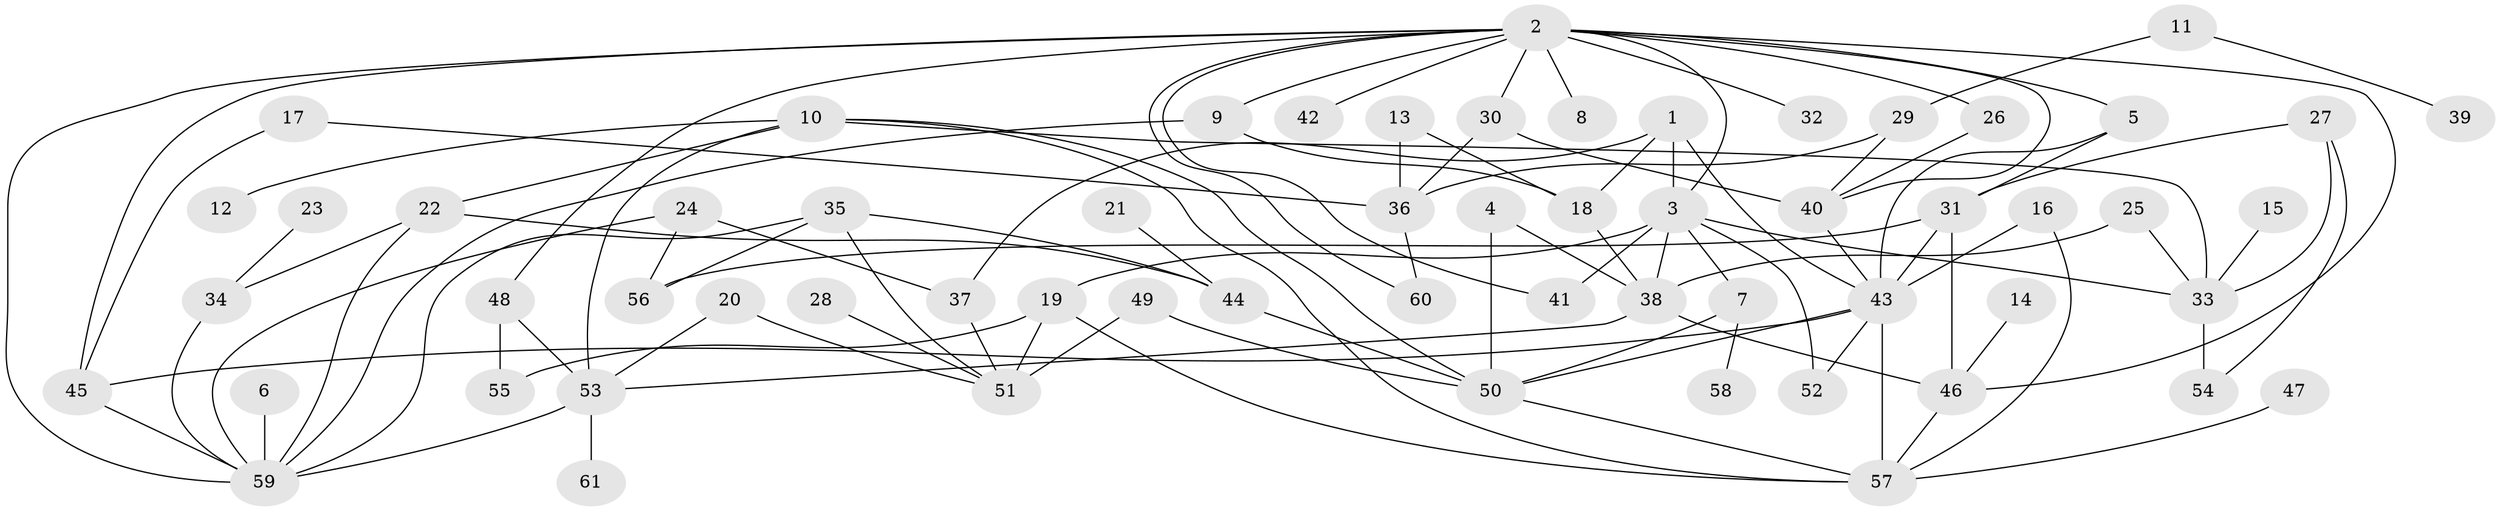 // original degree distribution, {6: 0.04132231404958678, 13: 0.008264462809917356, 8: 0.008264462809917356, 3: 0.2644628099173554, 7: 0.03305785123966942, 2: 0.32231404958677684, 4: 0.06611570247933884, 5: 0.04132231404958678, 1: 0.21487603305785125}
// Generated by graph-tools (version 1.1) at 2025/25/03/09/25 03:25:32]
// undirected, 61 vertices, 104 edges
graph export_dot {
graph [start="1"]
  node [color=gray90,style=filled];
  1;
  2;
  3;
  4;
  5;
  6;
  7;
  8;
  9;
  10;
  11;
  12;
  13;
  14;
  15;
  16;
  17;
  18;
  19;
  20;
  21;
  22;
  23;
  24;
  25;
  26;
  27;
  28;
  29;
  30;
  31;
  32;
  33;
  34;
  35;
  36;
  37;
  38;
  39;
  40;
  41;
  42;
  43;
  44;
  45;
  46;
  47;
  48;
  49;
  50;
  51;
  52;
  53;
  54;
  55;
  56;
  57;
  58;
  59;
  60;
  61;
  1 -- 3 [weight=1.0];
  1 -- 18 [weight=1.0];
  1 -- 37 [weight=1.0];
  1 -- 43 [weight=1.0];
  2 -- 3 [weight=1.0];
  2 -- 5 [weight=2.0];
  2 -- 8 [weight=1.0];
  2 -- 9 [weight=1.0];
  2 -- 26 [weight=1.0];
  2 -- 30 [weight=1.0];
  2 -- 32 [weight=1.0];
  2 -- 40 [weight=1.0];
  2 -- 41 [weight=1.0];
  2 -- 42 [weight=1.0];
  2 -- 45 [weight=1.0];
  2 -- 46 [weight=1.0];
  2 -- 48 [weight=1.0];
  2 -- 59 [weight=1.0];
  2 -- 60 [weight=1.0];
  3 -- 7 [weight=1.0];
  3 -- 19 [weight=1.0];
  3 -- 33 [weight=1.0];
  3 -- 38 [weight=1.0];
  3 -- 41 [weight=1.0];
  3 -- 52 [weight=2.0];
  4 -- 38 [weight=1.0];
  4 -- 50 [weight=1.0];
  5 -- 31 [weight=1.0];
  5 -- 43 [weight=1.0];
  6 -- 59 [weight=1.0];
  7 -- 50 [weight=1.0];
  7 -- 58 [weight=1.0];
  9 -- 18 [weight=1.0];
  9 -- 59 [weight=1.0];
  10 -- 12 [weight=1.0];
  10 -- 22 [weight=1.0];
  10 -- 33 [weight=1.0];
  10 -- 50 [weight=1.0];
  10 -- 53 [weight=1.0];
  10 -- 57 [weight=1.0];
  11 -- 29 [weight=1.0];
  11 -- 39 [weight=1.0];
  13 -- 18 [weight=1.0];
  13 -- 36 [weight=1.0];
  14 -- 46 [weight=1.0];
  15 -- 33 [weight=1.0];
  16 -- 43 [weight=1.0];
  16 -- 57 [weight=1.0];
  17 -- 36 [weight=1.0];
  17 -- 45 [weight=1.0];
  18 -- 38 [weight=1.0];
  19 -- 51 [weight=2.0];
  19 -- 55 [weight=1.0];
  19 -- 57 [weight=1.0];
  20 -- 51 [weight=1.0];
  20 -- 53 [weight=1.0];
  21 -- 44 [weight=1.0];
  22 -- 34 [weight=1.0];
  22 -- 44 [weight=1.0];
  22 -- 59 [weight=1.0];
  23 -- 34 [weight=1.0];
  24 -- 37 [weight=1.0];
  24 -- 56 [weight=1.0];
  24 -- 59 [weight=1.0];
  25 -- 33 [weight=1.0];
  25 -- 38 [weight=1.0];
  26 -- 40 [weight=1.0];
  27 -- 31 [weight=1.0];
  27 -- 33 [weight=1.0];
  27 -- 54 [weight=1.0];
  28 -- 51 [weight=1.0];
  29 -- 36 [weight=1.0];
  29 -- 40 [weight=1.0];
  30 -- 36 [weight=1.0];
  30 -- 40 [weight=1.0];
  31 -- 43 [weight=1.0];
  31 -- 46 [weight=1.0];
  31 -- 56 [weight=1.0];
  33 -- 54 [weight=1.0];
  34 -- 59 [weight=1.0];
  35 -- 44 [weight=1.0];
  35 -- 51 [weight=1.0];
  35 -- 56 [weight=1.0];
  35 -- 59 [weight=1.0];
  36 -- 60 [weight=1.0];
  37 -- 51 [weight=1.0];
  38 -- 46 [weight=1.0];
  38 -- 53 [weight=1.0];
  40 -- 43 [weight=1.0];
  43 -- 45 [weight=1.0];
  43 -- 50 [weight=1.0];
  43 -- 52 [weight=1.0];
  43 -- 57 [weight=1.0];
  44 -- 50 [weight=1.0];
  45 -- 59 [weight=1.0];
  46 -- 57 [weight=1.0];
  47 -- 57 [weight=1.0];
  48 -- 53 [weight=1.0];
  48 -- 55 [weight=1.0];
  49 -- 50 [weight=1.0];
  49 -- 51 [weight=2.0];
  50 -- 57 [weight=1.0];
  53 -- 59 [weight=1.0];
  53 -- 61 [weight=1.0];
}
